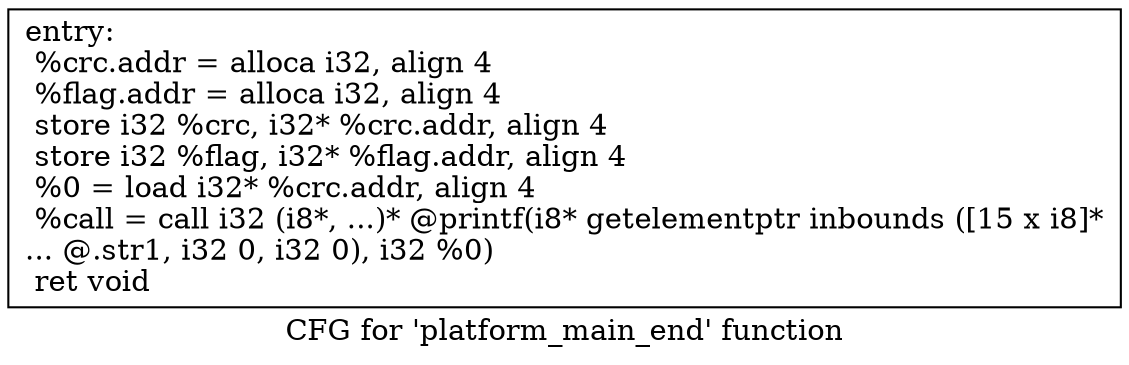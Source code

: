 digraph "CFG for 'platform_main_end' function" {
	label="CFG for 'platform_main_end' function";

	Node0xbbd6e40 [shape=record,label="{entry:\l  %crc.addr = alloca i32, align 4\l  %flag.addr = alloca i32, align 4\l  store i32 %crc, i32* %crc.addr, align 4\l  store i32 %flag, i32* %flag.addr, align 4\l  %0 = load i32* %crc.addr, align 4\l  %call = call i32 (i8*, ...)* @printf(i8* getelementptr inbounds ([15 x i8]*\l... @.str1, i32 0, i32 0), i32 %0)\l  ret void\l}"];
}
